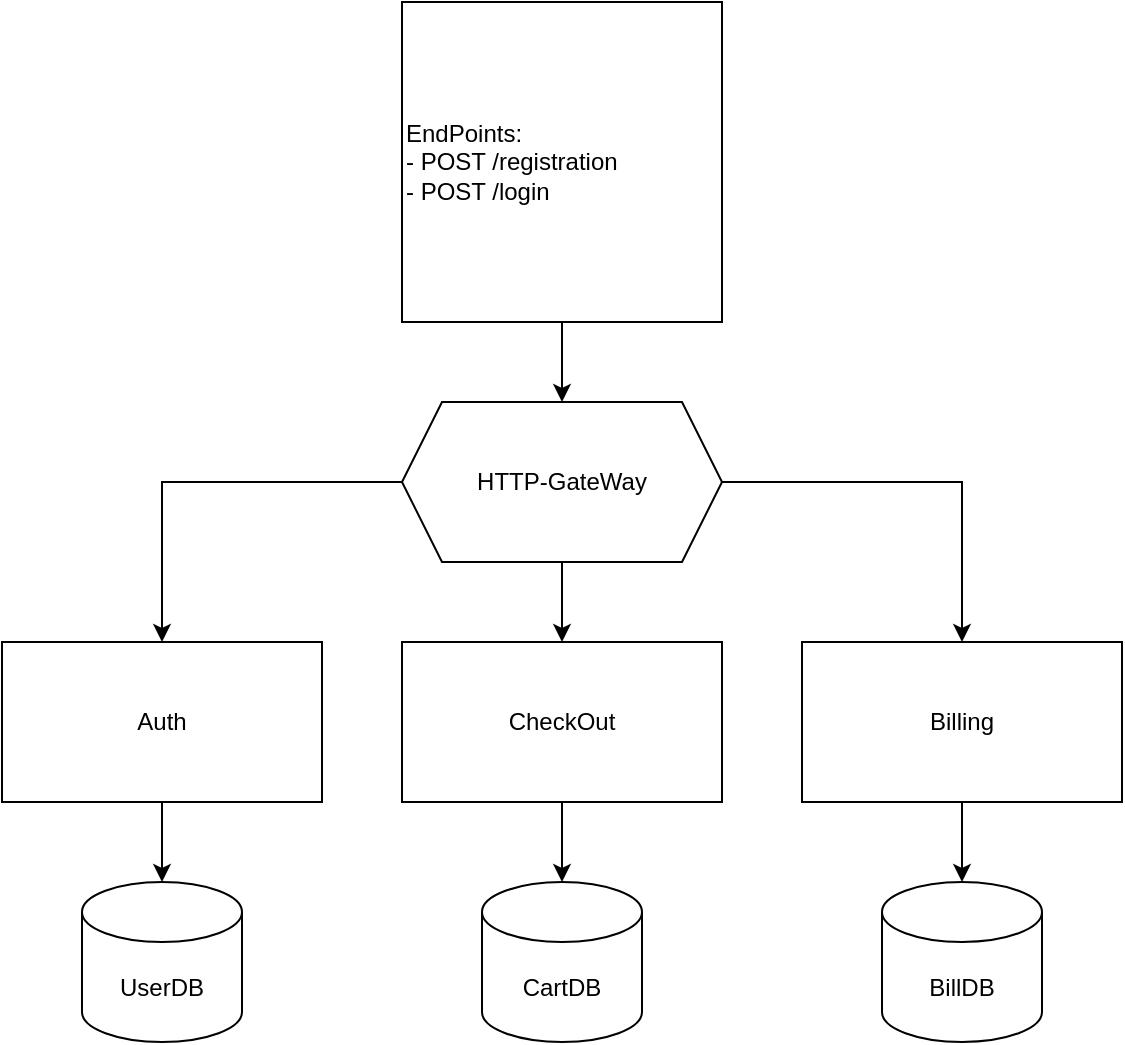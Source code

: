 <mxfile version="22.1.5" type="github">
  <diagram name="Страница — 1" id="SaMEEwL-zS1KeIrQqYfi">
    <mxGraphModel dx="1802" dy="1031" grid="1" gridSize="10" guides="1" tooltips="1" connect="1" arrows="1" fold="1" page="1" pageScale="1" pageWidth="827" pageHeight="1169" math="0" shadow="0">
      <root>
        <mxCell id="0" />
        <mxCell id="1" parent="0" />
        <mxCell id="6lvTWFq-2f8NmOHutaTu-1" style="edgeStyle=orthogonalEdgeStyle;rounded=0;orthogonalLoop=1;jettySize=auto;html=1;entryX=0.5;entryY=0;entryDx=0;entryDy=0;" edge="1" parent="1" source="6lvTWFq-2f8NmOHutaTu-4" target="6lvTWFq-2f8NmOHutaTu-5">
          <mxGeometry relative="1" as="geometry" />
        </mxCell>
        <mxCell id="6lvTWFq-2f8NmOHutaTu-2" style="edgeStyle=orthogonalEdgeStyle;rounded=0;orthogonalLoop=1;jettySize=auto;html=1;entryX=0.5;entryY=0;entryDx=0;entryDy=0;" edge="1" parent="1" source="6lvTWFq-2f8NmOHutaTu-4" target="6lvTWFq-2f8NmOHutaTu-6">
          <mxGeometry relative="1" as="geometry" />
        </mxCell>
        <mxCell id="6lvTWFq-2f8NmOHutaTu-3" style="edgeStyle=orthogonalEdgeStyle;rounded=0;orthogonalLoop=1;jettySize=auto;html=1;entryX=0.5;entryY=0;entryDx=0;entryDy=0;" edge="1" parent="1" source="6lvTWFq-2f8NmOHutaTu-4" target="6lvTWFq-2f8NmOHutaTu-7">
          <mxGeometry relative="1" as="geometry" />
        </mxCell>
        <mxCell id="6lvTWFq-2f8NmOHutaTu-4" value="HTTP-GateWay" style="shape=hexagon;perimeter=hexagonPerimeter2;whiteSpace=wrap;html=1;fixedSize=1;fillColor=#FFFFFF;size=20;" vertex="1" parent="1">
          <mxGeometry x="320" y="280" width="160" height="80" as="geometry" />
        </mxCell>
        <mxCell id="6lvTWFq-2f8NmOHutaTu-5" value="Auth" style="rounded=0;whiteSpace=wrap;html=1;fillColor=#FFFFFF;" vertex="1" parent="1">
          <mxGeometry x="120" y="400" width="160" height="80" as="geometry" />
        </mxCell>
        <mxCell id="6lvTWFq-2f8NmOHutaTu-6" value="CheckOut" style="rounded=0;whiteSpace=wrap;html=1;fillColor=#FFFFFF;" vertex="1" parent="1">
          <mxGeometry x="320" y="400" width="160" height="80" as="geometry" />
        </mxCell>
        <mxCell id="6lvTWFq-2f8NmOHutaTu-7" value="Billing" style="rounded=0;whiteSpace=wrap;html=1;fillColor=#FFFFFF;" vertex="1" parent="1">
          <mxGeometry x="520" y="400" width="160" height="80" as="geometry" />
        </mxCell>
        <mxCell id="6lvTWFq-2f8NmOHutaTu-8" value="UserDB" style="shape=cylinder3;whiteSpace=wrap;html=1;boundedLbl=1;backgroundOutline=1;size=15;" vertex="1" parent="1">
          <mxGeometry x="160" y="520" width="80" height="80" as="geometry" />
        </mxCell>
        <mxCell id="6lvTWFq-2f8NmOHutaTu-9" style="edgeStyle=orthogonalEdgeStyle;rounded=0;orthogonalLoop=1;jettySize=auto;html=1;entryX=0.5;entryY=0;entryDx=0;entryDy=0;entryPerimeter=0;" edge="1" parent="1" source="6lvTWFq-2f8NmOHutaTu-5" target="6lvTWFq-2f8NmOHutaTu-8">
          <mxGeometry relative="1" as="geometry" />
        </mxCell>
        <mxCell id="6lvTWFq-2f8NmOHutaTu-10" value="CartDB" style="shape=cylinder3;whiteSpace=wrap;html=1;boundedLbl=1;backgroundOutline=1;size=15;" vertex="1" parent="1">
          <mxGeometry x="360" y="520" width="80" height="80" as="geometry" />
        </mxCell>
        <mxCell id="6lvTWFq-2f8NmOHutaTu-11" style="edgeStyle=orthogonalEdgeStyle;rounded=0;orthogonalLoop=1;jettySize=auto;html=1;entryX=0.5;entryY=0;entryDx=0;entryDy=0;entryPerimeter=0;" edge="1" parent="1" source="6lvTWFq-2f8NmOHutaTu-6" target="6lvTWFq-2f8NmOHutaTu-10">
          <mxGeometry relative="1" as="geometry" />
        </mxCell>
        <mxCell id="6lvTWFq-2f8NmOHutaTu-12" value="BillDB" style="shape=cylinder3;whiteSpace=wrap;html=1;boundedLbl=1;backgroundOutline=1;size=15;" vertex="1" parent="1">
          <mxGeometry x="560" y="520" width="80" height="80" as="geometry" />
        </mxCell>
        <mxCell id="6lvTWFq-2f8NmOHutaTu-13" style="edgeStyle=orthogonalEdgeStyle;rounded=0;orthogonalLoop=1;jettySize=auto;html=1;entryX=0.5;entryY=0;entryDx=0;entryDy=0;entryPerimeter=0;" edge="1" parent="1" source="6lvTWFq-2f8NmOHutaTu-7" target="6lvTWFq-2f8NmOHutaTu-12">
          <mxGeometry relative="1" as="geometry" />
        </mxCell>
        <mxCell id="6lvTWFq-2f8NmOHutaTu-14" style="edgeStyle=orthogonalEdgeStyle;rounded=0;orthogonalLoop=1;jettySize=auto;html=1;entryX=0.5;entryY=0;entryDx=0;entryDy=0;" edge="1" parent="1" source="6lvTWFq-2f8NmOHutaTu-15" target="6lvTWFq-2f8NmOHutaTu-4">
          <mxGeometry relative="1" as="geometry" />
        </mxCell>
        <mxCell id="6lvTWFq-2f8NmOHutaTu-15" value="EndPoints:&lt;br&gt;- POST /registration&lt;br&gt;- POST /login" style="whiteSpace=wrap;html=1;aspect=fixed;align=left;" vertex="1" parent="1">
          <mxGeometry x="320" y="80" width="160" height="160" as="geometry" />
        </mxCell>
      </root>
    </mxGraphModel>
  </diagram>
</mxfile>
